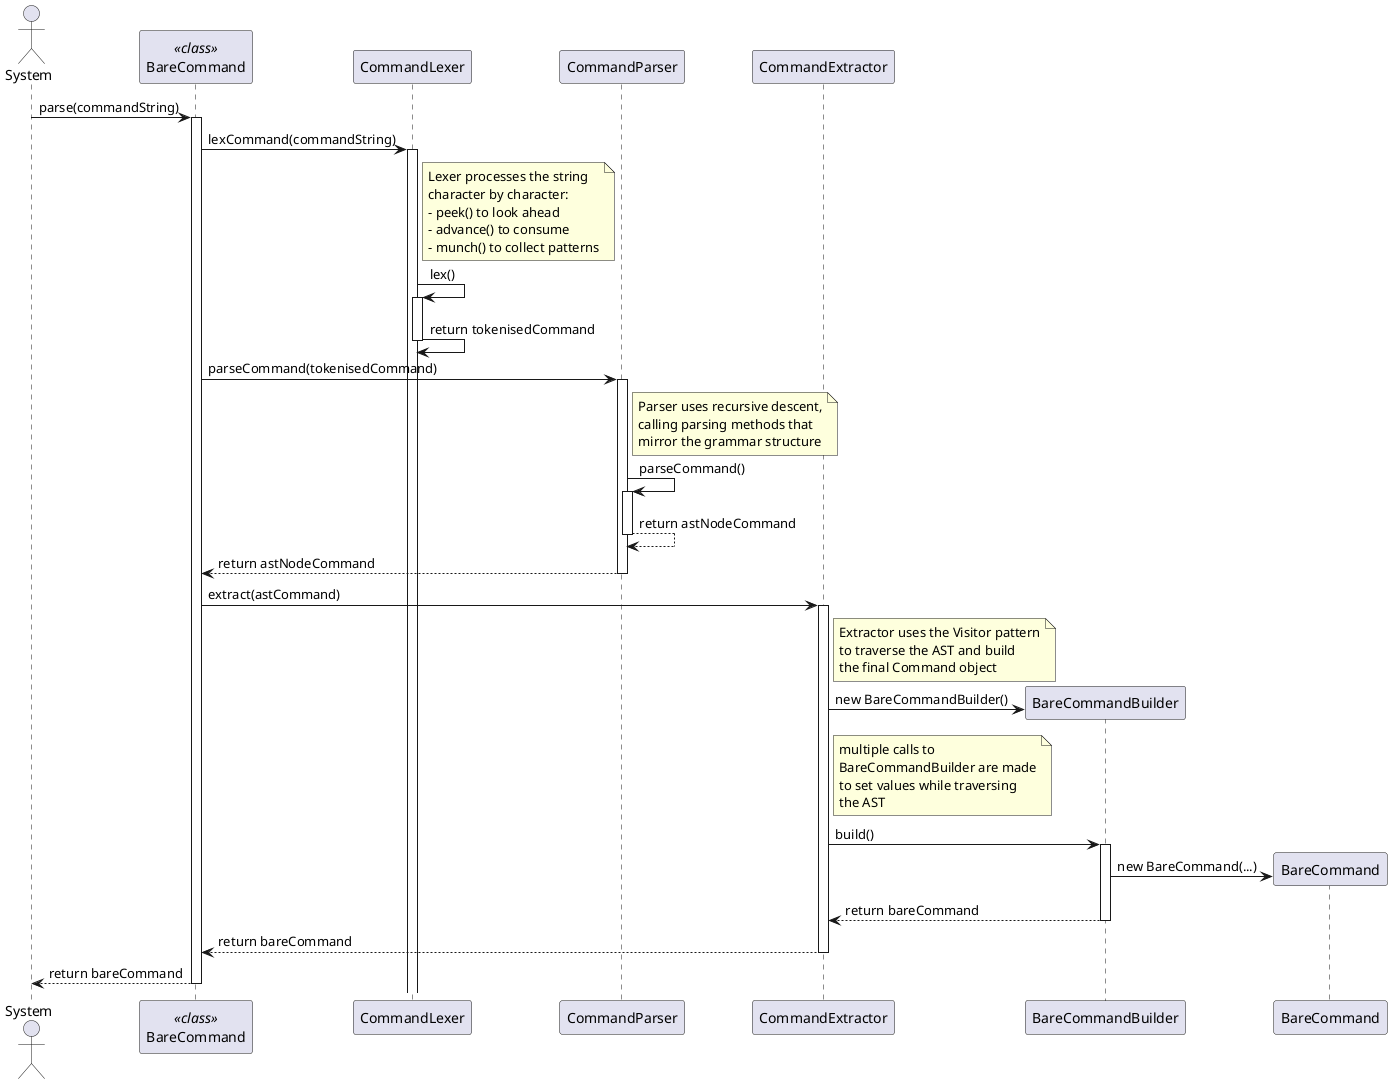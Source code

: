 @startuml
actor System
participant "BareCommand" as Cmd <<class>>
participant "CommandLexer" as Lexer
participant "CommandParser" as Parser
participant "CommandExtractor" as Extractor
participant "BareCommandBuilder" as Builder

System -> Cmd: parse(commandString)
activate Cmd

' Lexing Phase
Cmd -> Lexer: lexCommand(commandString)
activate Lexer

note right of Lexer
  Lexer processes the string
  character by character:
  - peek() to look ahead
  - advance() to consume
  - munch() to collect patterns
end note

Lexer -> Lexer: lex()
activate Lexer

Lexer -> Lexer: return tokenisedCommand
deactivate Lexer

' Parsing Phase
Cmd -> Parser: parseCommand(tokenisedCommand)
activate Parser

note right of Parser
  Parser uses recursive descent,
  calling parsing methods that
  mirror the grammar structure
end note

Parser -> Parser: parseCommand()
activate Parser

Parser --> Parser: return astNodeCommand
deactivate Parser

Parser --> Cmd: return astNodeCommand
deactivate Parser

' Extraction Phase
Cmd -> Extractor: extract(astCommand)
activate Extractor

note right of Extractor
  Extractor uses the Visitor pattern
  to traverse the AST and build
  the final Command object
end note

create Builder
Extractor -> Builder: new BareCommandBuilder()

note right of Extractor
    multiple calls to
    BareCommandBuilder are made
    to set values while traversing
    the AST
end note

Extractor -> Builder: build()
activate Builder
create "BareCommand" as Result
Builder -> Result: new BareCommand(...)
Builder --> Extractor: return bareCommand
deactivate Builder

Extractor --> Cmd: return bareCommand
deactivate Extractor

Cmd --> System: return bareCommand
deactivate Cmd

@enduml
